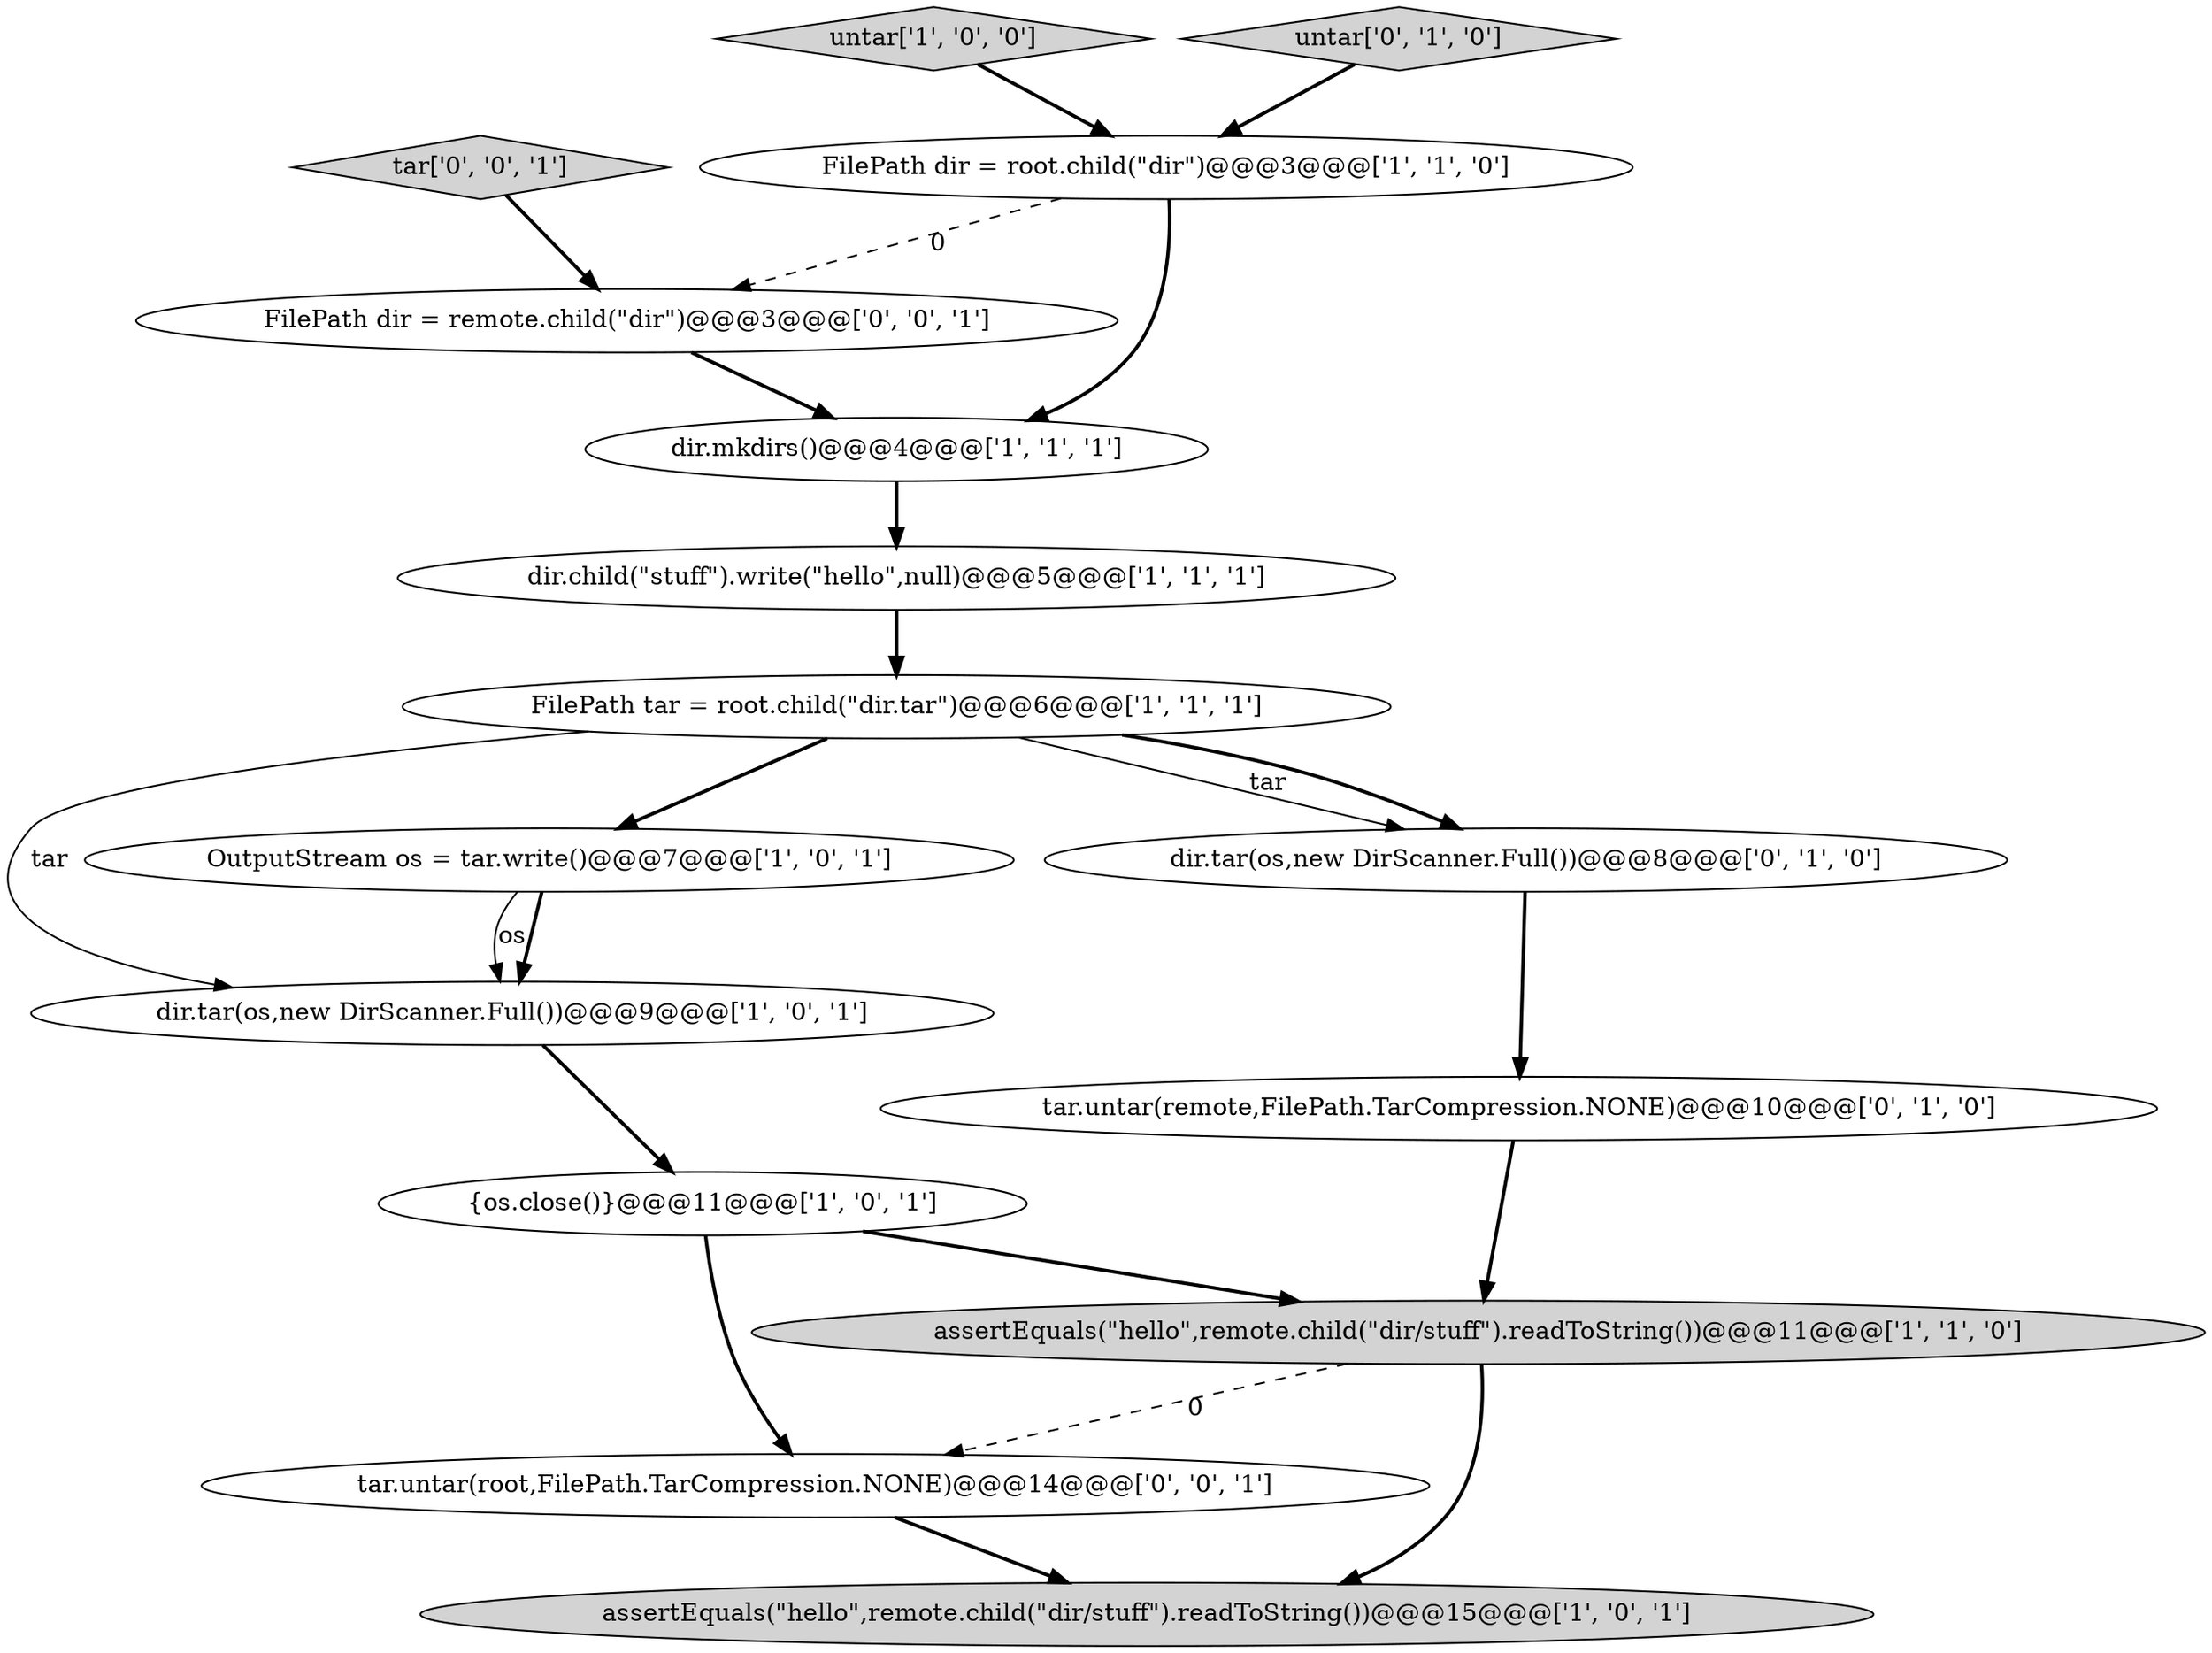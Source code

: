 digraph {
8 [style = filled, label = "assertEquals(\"hello\",remote.child(\"dir/stuff\").readToString())@@@15@@@['1', '0', '1']", fillcolor = lightgray, shape = ellipse image = "AAA0AAABBB1BBB"];
11 [style = filled, label = "tar.untar(remote,FilePath.TarCompression.NONE)@@@10@@@['0', '1', '0']", fillcolor = white, shape = ellipse image = "AAA0AAABBB2BBB"];
14 [style = filled, label = "tar['0', '0', '1']", fillcolor = lightgray, shape = diamond image = "AAA0AAABBB3BBB"];
13 [style = filled, label = "FilePath dir = remote.child(\"dir\")@@@3@@@['0', '0', '1']", fillcolor = white, shape = ellipse image = "AAA0AAABBB3BBB"];
2 [style = filled, label = "FilePath dir = root.child(\"dir\")@@@3@@@['1', '1', '0']", fillcolor = white, shape = ellipse image = "AAA0AAABBB1BBB"];
4 [style = filled, label = "FilePath tar = root.child(\"dir.tar\")@@@6@@@['1', '1', '1']", fillcolor = white, shape = ellipse image = "AAA0AAABBB1BBB"];
1 [style = filled, label = "dir.mkdirs()@@@4@@@['1', '1', '1']", fillcolor = white, shape = ellipse image = "AAA0AAABBB1BBB"];
7 [style = filled, label = "dir.tar(os,new DirScanner.Full())@@@9@@@['1', '0', '1']", fillcolor = white, shape = ellipse image = "AAA0AAABBB1BBB"];
6 [style = filled, label = "untar['1', '0', '0']", fillcolor = lightgray, shape = diamond image = "AAA0AAABBB1BBB"];
9 [style = filled, label = "{os.close()}@@@11@@@['1', '0', '1']", fillcolor = white, shape = ellipse image = "AAA0AAABBB1BBB"];
15 [style = filled, label = "tar.untar(root,FilePath.TarCompression.NONE)@@@14@@@['0', '0', '1']", fillcolor = white, shape = ellipse image = "AAA0AAABBB3BBB"];
5 [style = filled, label = "OutputStream os = tar.write()@@@7@@@['1', '0', '1']", fillcolor = white, shape = ellipse image = "AAA0AAABBB1BBB"];
0 [style = filled, label = "assertEquals(\"hello\",remote.child(\"dir/stuff\").readToString())@@@11@@@['1', '1', '0']", fillcolor = lightgray, shape = ellipse image = "AAA0AAABBB1BBB"];
12 [style = filled, label = "dir.tar(os,new DirScanner.Full())@@@8@@@['0', '1', '0']", fillcolor = white, shape = ellipse image = "AAA0AAABBB2BBB"];
10 [style = filled, label = "untar['0', '1', '0']", fillcolor = lightgray, shape = diamond image = "AAA0AAABBB2BBB"];
3 [style = filled, label = "dir.child(\"stuff\").write(\"hello\",null)@@@5@@@['1', '1', '1']", fillcolor = white, shape = ellipse image = "AAA0AAABBB1BBB"];
5->7 [style = solid, label="os"];
9->0 [style = bold, label=""];
2->1 [style = bold, label=""];
12->11 [style = bold, label=""];
1->3 [style = bold, label=""];
4->7 [style = solid, label="tar"];
0->15 [style = dashed, label="0"];
3->4 [style = bold, label=""];
13->1 [style = bold, label=""];
6->2 [style = bold, label=""];
7->9 [style = bold, label=""];
11->0 [style = bold, label=""];
9->15 [style = bold, label=""];
2->13 [style = dashed, label="0"];
4->12 [style = solid, label="tar"];
0->8 [style = bold, label=""];
4->12 [style = bold, label=""];
5->7 [style = bold, label=""];
10->2 [style = bold, label=""];
14->13 [style = bold, label=""];
4->5 [style = bold, label=""];
15->8 [style = bold, label=""];
}
